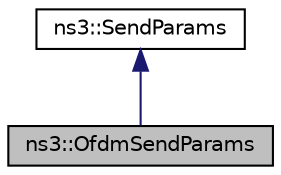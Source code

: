 digraph "ns3::OfdmSendParams"
{
 // LATEX_PDF_SIZE
  edge [fontname="Helvetica",fontsize="10",labelfontname="Helvetica",labelfontsize="10"];
  node [fontname="Helvetica",fontsize="10",shape=record];
  Node1 [label="ns3::OfdmSendParams",height=0.2,width=0.4,color="black", fillcolor="grey75", style="filled", fontcolor="black",tooltip="OfdmSendParams class."];
  Node2 -> Node1 [dir="back",color="midnightblue",fontsize="10",style="solid",fontname="Helvetica"];
  Node2 [label="ns3::SendParams",height=0.2,width=0.4,color="black", fillcolor="white", style="filled",URL="$classns3_1_1_send_params.html",tooltip="The SendParams class defines the parameters with which Send() function of a particular PHY is called."];
}
